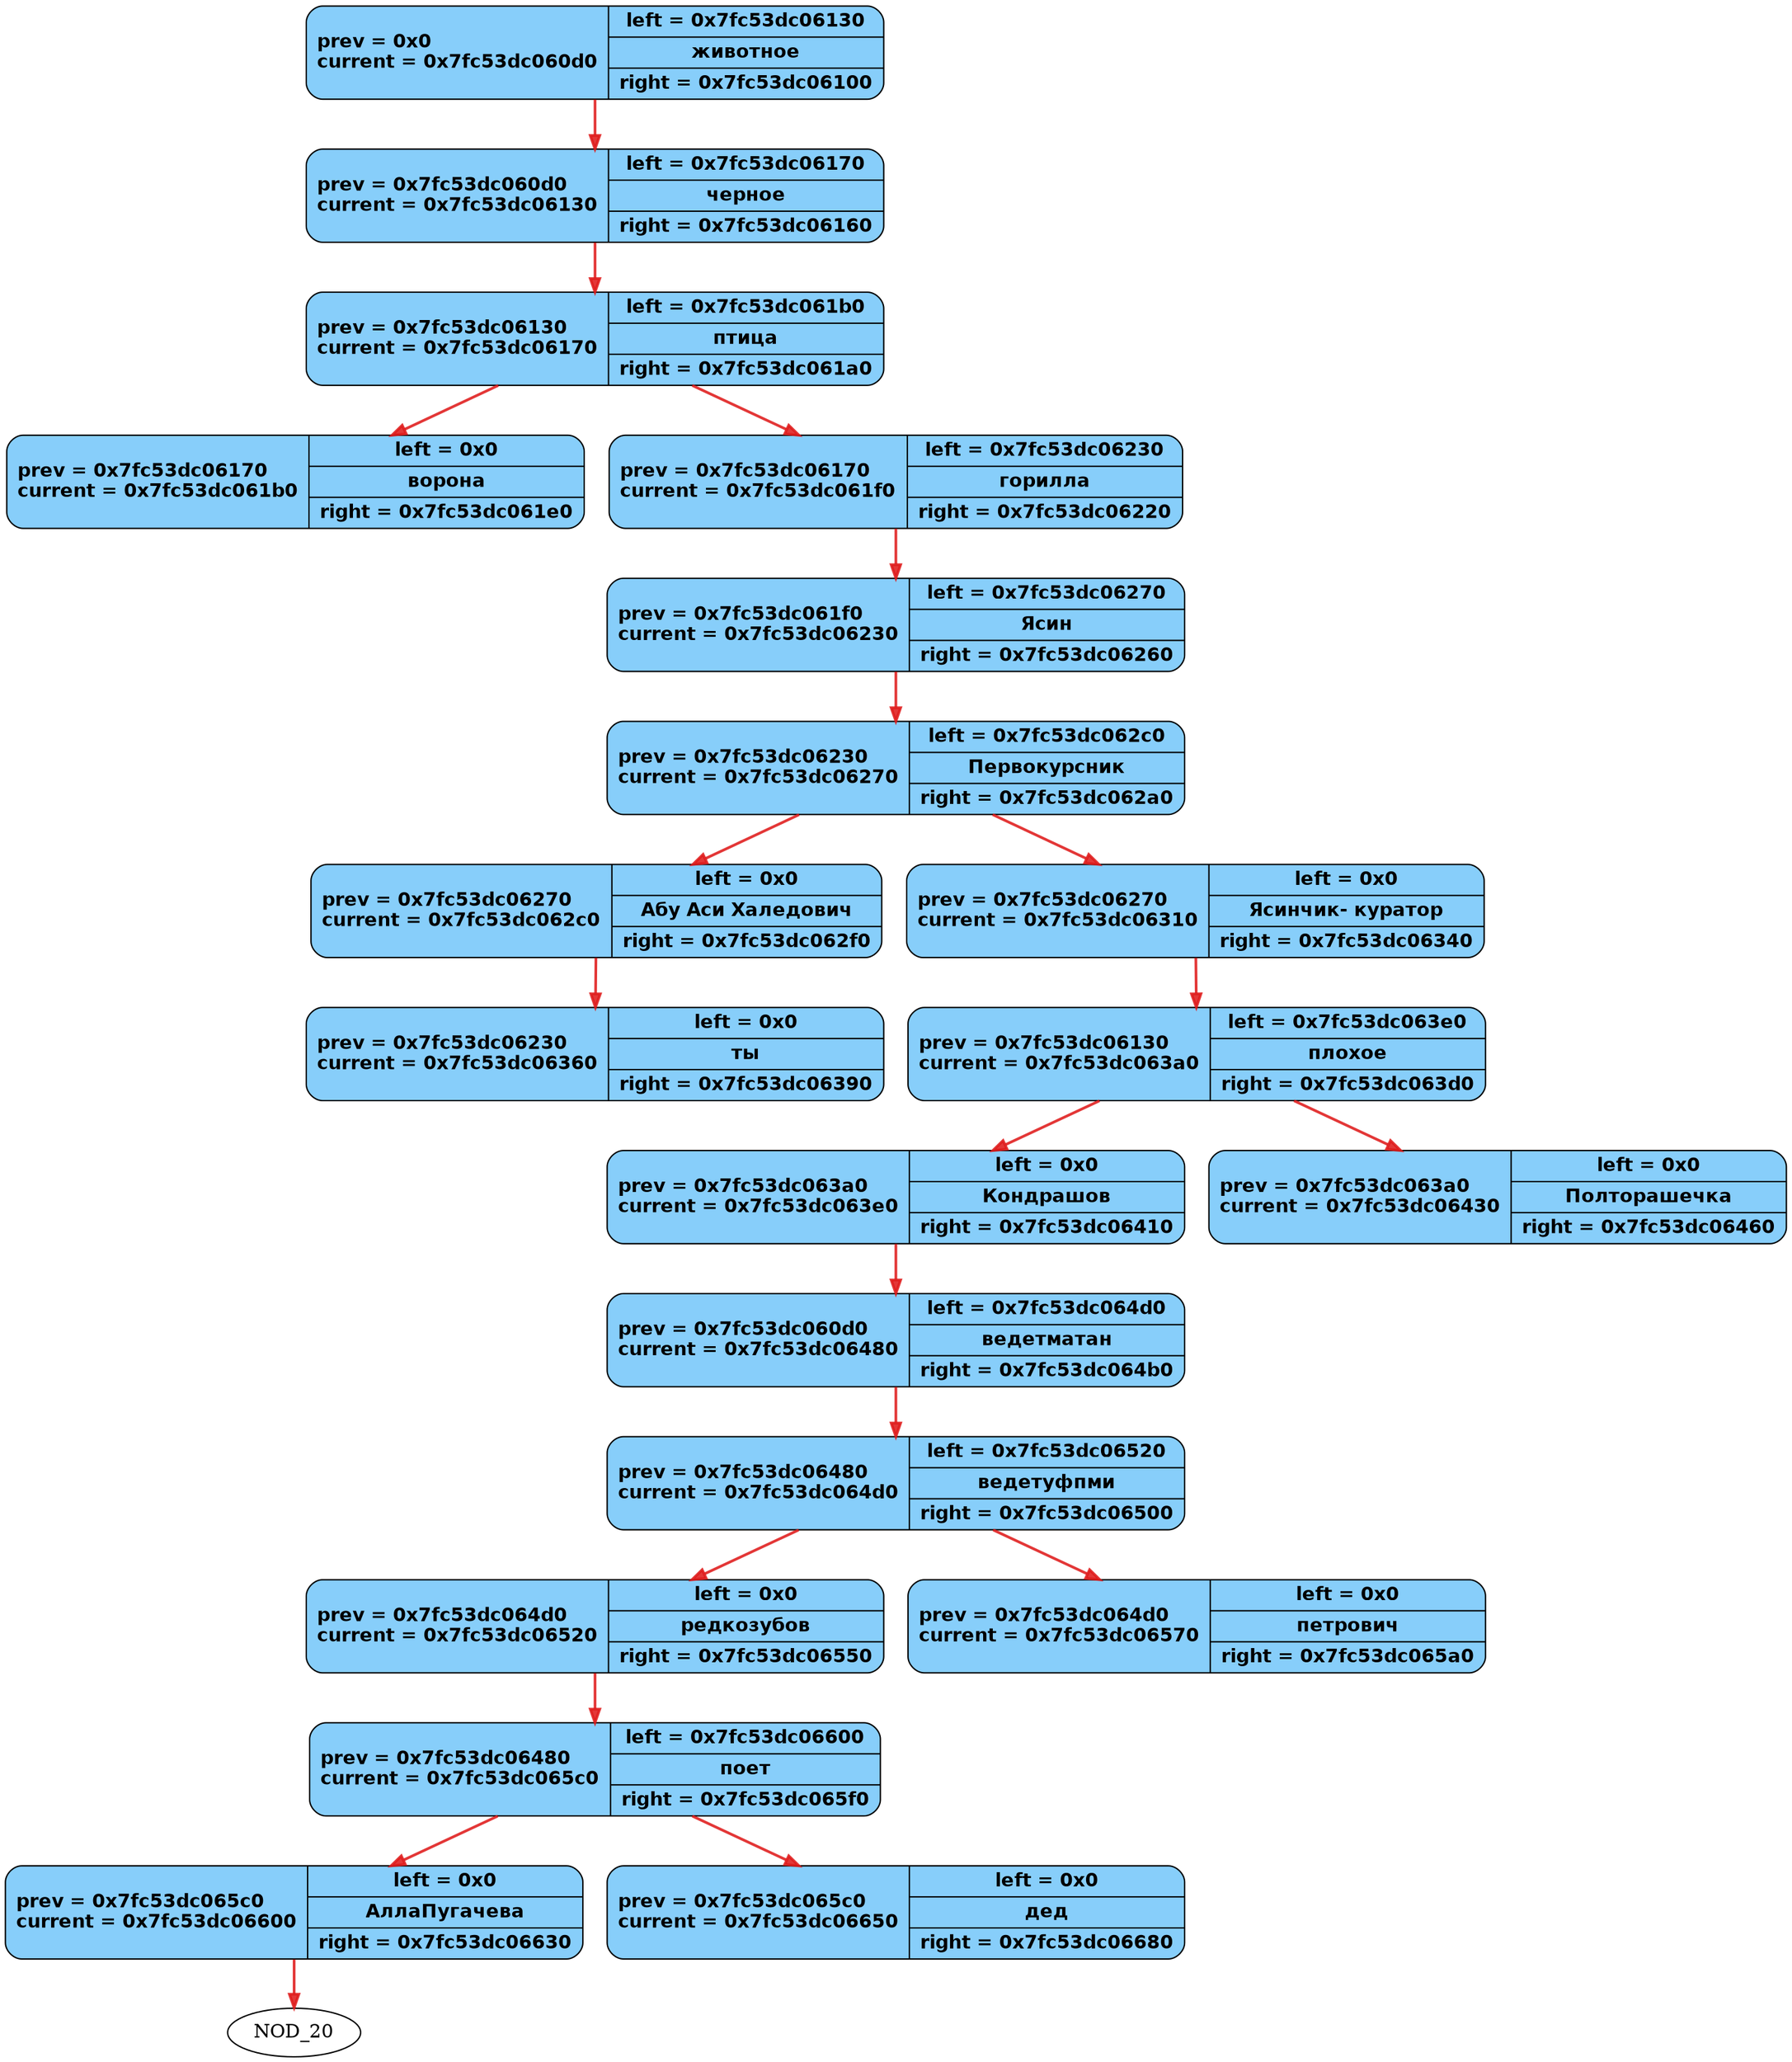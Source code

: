 digraph G
{
	graph [dpi = 300];
	rankdir = TB;
	"NOD_0" [shape = "record", style = "rounded, filled", fontname = "Helvetica-Bold", fillcolor = "#87CEFA",
		label = "prev = 0x0 \lcurrent = 0x7fc53dc060d0 | {<left> left = 0x7fc53dc06130| животное | <right> right = 0x7fc53dc06100}"]
	"NOD_1" [shape = "record", style = "rounded, filled", fontname = "Helvetica-Bold", fillcolor = "#87CEFA",
		label = "prev = 0x7fc53dc060d0 \lcurrent = 0x7fc53dc06130 | {<left> left = 0x7fc53dc06170| черное | <right> right = 0x7fc53dc06160}"]
	"NOD_2" [shape = "record", style = "rounded, filled", fontname = "Helvetica-Bold", fillcolor = "#87CEFA",
		label = "prev = 0x7fc53dc06130 \lcurrent = 0x7fc53dc06170 | {<left> left = 0x7fc53dc061b0| птица | <right> right = 0x7fc53dc061a0}"]
	"NOD_3" [shape = "record", style = "rounded, filled", fontname = "Helvetica-Bold", fillcolor = "#87CEFA",
		label = "prev = 0x7fc53dc06170 \lcurrent = 0x7fc53dc061b0 | {<left> left = 0x0| ворона | <right> right = 0x7fc53dc061e0}"]
	"NOD_4" [shape = "record", style = "rounded, filled", fontname = "Helvetica-Bold", fillcolor = "#87CEFA",
		label = "prev = 0x7fc53dc06170 \lcurrent = 0x7fc53dc061f0 | {<left> left = 0x7fc53dc06230| горилла | <right> right = 0x7fc53dc06220}"]
	"NOD_5" [shape = "record", style = "rounded, filled", fontname = "Helvetica-Bold", fillcolor = "#87CEFA",
		label = "prev = 0x7fc53dc061f0 \lcurrent = 0x7fc53dc06230 | {<left> left = 0x7fc53dc06270| Ясин | <right> right = 0x7fc53dc06260}"]
	"NOD_6" [shape = "record", style = "rounded, filled", fontname = "Helvetica-Bold", fillcolor = "#87CEFA",
		label = "prev = 0x7fc53dc06230 \lcurrent = 0x7fc53dc06270 | {<left> left = 0x7fc53dc062c0| Первокурсник | <right> right = 0x7fc53dc062a0}"]
	"NOD_7" [shape = "record", style = "rounded, filled", fontname = "Helvetica-Bold", fillcolor = "#87CEFA",
		label = "prev = 0x7fc53dc06270 \lcurrent = 0x7fc53dc062c0 | {<left> left = 0x0| Aбу Аси Халедович | <right> right = 0x7fc53dc062f0}"]
	"NOD_8" [shape = "record", style = "rounded, filled", fontname = "Helvetica-Bold", fillcolor = "#87CEFA",
		label = "prev = 0x7fc53dc06270 \lcurrent = 0x7fc53dc06310 | {<left> left = 0x0| Ясинчик - куратор | <right> right = 0x7fc53dc06340}"]
	"NOD_9" [shape = "record", style = "rounded, filled", fontname = "Helvetica-Bold", fillcolor = "#87CEFA",
		label = "prev = 0x7fc53dc06230 \lcurrent = 0x7fc53dc06360 | {<left> left = 0x0| ты | <right> right = 0x7fc53dc06390}"]
	"NOD_10" [shape = "record", style = "rounded, filled", fontname = "Helvetica-Bold", fillcolor = "#87CEFA",
		label = "prev = 0x7fc53dc06130 \lcurrent = 0x7fc53dc063a0 | {<left> left = 0x7fc53dc063e0| плохое | <right> right = 0x7fc53dc063d0}"]
	"NOD_11" [shape = "record", style = "rounded, filled", fontname = "Helvetica-Bold", fillcolor = "#87CEFA",
		label = "prev = 0x7fc53dc063a0 \lcurrent = 0x7fc53dc063e0 | {<left> left = 0x0| Кондрашов | <right> right = 0x7fc53dc06410}"]
	"NOD_12" [shape = "record", style = "rounded, filled", fontname = "Helvetica-Bold", fillcolor = "#87CEFA",
		label = "prev = 0x7fc53dc063a0 \lcurrent = 0x7fc53dc06430 | {<left> left = 0x0| Полторашечка | <right> right = 0x7fc53dc06460}"]
	"NOD_13" [shape = "record", style = "rounded, filled", fontname = "Helvetica-Bold", fillcolor = "#87CEFA",
		label = "prev = 0x7fc53dc060d0 \lcurrent = 0x7fc53dc06480 | {<left> left = 0x7fc53dc064d0| ведет матан | <right> right = 0x7fc53dc064b0}"]
	"NOD_14" [shape = "record", style = "rounded, filled", fontname = "Helvetica-Bold", fillcolor = "#87CEFA",
		label = "prev = 0x7fc53dc06480 \lcurrent = 0x7fc53dc064d0 | {<left> left = 0x7fc53dc06520| ведет у фпми | <right> right = 0x7fc53dc06500}"]
	"NOD_15" [shape = "record", style = "rounded, filled", fontname = "Helvetica-Bold", fillcolor = "#87CEFA",
		label = "prev = 0x7fc53dc064d0 \lcurrent = 0x7fc53dc06520 | {<left> left = 0x0| редкозубов | <right> right = 0x7fc53dc06550}"]
	"NOD_16" [shape = "record", style = "rounded, filled", fontname = "Helvetica-Bold", fillcolor = "#87CEFA",
		label = "prev = 0x7fc53dc064d0 \lcurrent = 0x7fc53dc06570 | {<left> left = 0x0| петрович | <right> right = 0x7fc53dc065a0}"]
	"NOD_17" [shape = "record", style = "rounded, filled", fontname = "Helvetica-Bold", fillcolor = "#87CEFA",
		label = "prev = 0x7fc53dc06480 \lcurrent = 0x7fc53dc065c0 | {<left> left = 0x7fc53dc06600| поет | <right> right = 0x7fc53dc065f0}"]
	"NOD_18" [shape = "record", style = "rounded, filled", fontname = "Helvetica-Bold", fillcolor = "#87CEFA",
		label = "prev = 0x7fc53dc065c0 \lcurrent = 0x7fc53dc06600 | {<left> left = 0x0| Алла Пугачева | <right> right = 0x7fc53dc06630}"]
	"NOD_19" [shape = "record", style = "rounded, filled", fontname = "Helvetica-Bold", fillcolor = "#87CEFA",
		label = "prev = 0x7fc53dc065c0 \lcurrent = 0x7fc53dc06650 | {<left> left = 0x0| дед | <right> right = 0x7fc53dc06680}"]
	"NOD_0" -> "NOD_1"[style = "bold", color = "#df1b1bdf"]
	"NOD_1" -> "NOD_2"[style = "bold", color = "#df1b1bdf"]
	"NOD_2" -> "NOD_3"[style = "bold", color = "#df1b1bdf"]
	"NOD_2" -> "NOD_4"[style = "bold", color = "#df1b1bdf"]
	"NOD_4" -> "NOD_5"[style = "bold", color = "#df1b1bdf"]
	"NOD_5" -> "NOD_6"[style = "bold", color = "#df1b1bdf"]
	"NOD_6" -> "NOD_7"[style = "bold", color = "#df1b1bdf"]
	"NOD_6" -> "NOD_8"[style = "bold", color = "#df1b1bdf"]
	"NOD_7" -> "NOD_9"[style = "bold", color = "#df1b1bdf"]
	"NOD_8" -> "NOD_10"[style = "bold", color = "#df1b1bdf"]
	"NOD_10" -> "NOD_11"[style = "bold", color = "#df1b1bdf"]
	"NOD_10" -> "NOD_12"[style = "bold", color = "#df1b1bdf"]
	"NOD_11" -> "NOD_13"[style = "bold", color = "#df1b1bdf"]
	"NOD_13" -> "NOD_14"[style = "bold", color = "#df1b1bdf"]
	"NOD_14" -> "NOD_15"[style = "bold", color = "#df1b1bdf"]
	"NOD_14" -> "NOD_16"[style = "bold", color = "#df1b1bdf"]
	"NOD_15" -> "NOD_17"[style = "bold", color = "#df1b1bdf"]
	"NOD_17" -> "NOD_18"[style = "bold", color = "#df1b1bdf"]
	"NOD_17" -> "NOD_19"[style = "bold", color = "#df1b1bdf"]
	"NOD_18" -> "NOD_20"[style = "bold", color = "#df1b1bdf"]

}